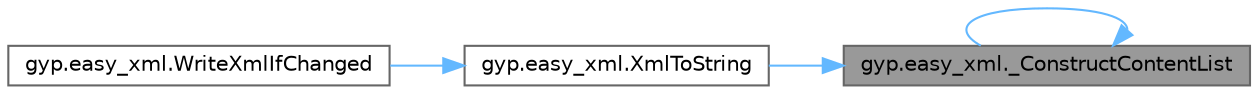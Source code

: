 digraph "gyp.easy_xml._ConstructContentList"
{
 // LATEX_PDF_SIZE
  bgcolor="transparent";
  edge [fontname=Helvetica,fontsize=10,labelfontname=Helvetica,labelfontsize=10];
  node [fontname=Helvetica,fontsize=10,shape=box,height=0.2,width=0.4];
  rankdir="RL";
  Node1 [id="Node000001",label="gyp.easy_xml._ConstructContentList",height=0.2,width=0.4,color="gray40", fillcolor="grey60", style="filled", fontcolor="black",tooltip=" "];
  Node1 -> Node1 [id="edge1_Node000001_Node000001",dir="back",color="steelblue1",style="solid",tooltip=" "];
  Node1 -> Node2 [id="edge2_Node000001_Node000002",dir="back",color="steelblue1",style="solid",tooltip=" "];
  Node2 [id="Node000002",label="gyp.easy_xml.XmlToString",height=0.2,width=0.4,color="grey40", fillcolor="white", style="filled",URL="$namespacegyp_1_1easy__xml.html#af9076fbcacf7b9a10d1c59a49c08d97a",tooltip=" "];
  Node2 -> Node3 [id="edge3_Node000002_Node000003",dir="back",color="steelblue1",style="solid",tooltip=" "];
  Node3 [id="Node000003",label="gyp.easy_xml.WriteXmlIfChanged",height=0.2,width=0.4,color="grey40", fillcolor="white", style="filled",URL="$namespacegyp_1_1easy__xml.html#a48ff9e84a26be6ee00b6882e1864f6a6",tooltip=" "];
}
